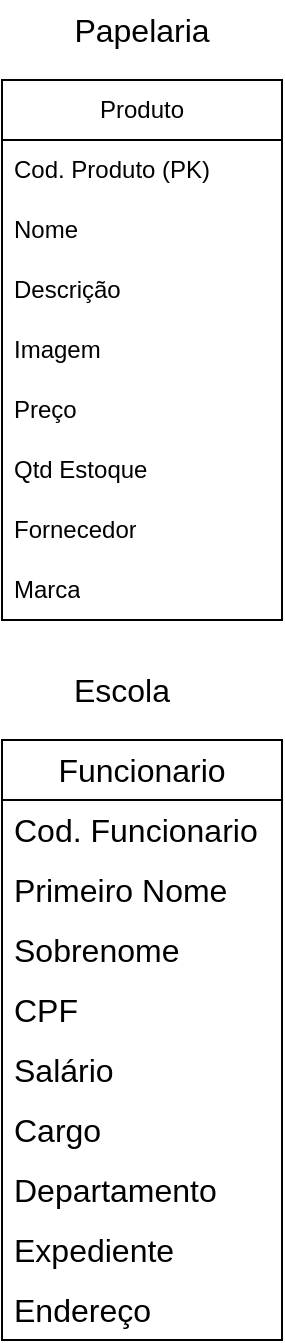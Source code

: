 <mxfile version="20.8.20" type="google" pages="5"><diagram id="C5RBs43oDa-KdzZeNtuy" name="Modelo Lógico Simples"><mxGraphModel grid="1" page="1" gridSize="10" guides="1" tooltips="1" connect="1" arrows="1" fold="1" pageScale="1" pageWidth="827" pageHeight="1169" math="0" shadow="0"><root><mxCell id="WIyWlLk6GJQsqaUBKTNV-0"/><mxCell id="WIyWlLk6GJQsqaUBKTNV-1" parent="WIyWlLk6GJQsqaUBKTNV-0"/><mxCell id="Xb3sJ0J4v4bWMcI_62He-1" value="Produto&lt;br&gt;" style="swimlane;fontStyle=0;childLayout=stackLayout;horizontal=1;startSize=30;horizontalStack=0;resizeParent=1;resizeParentMax=0;resizeLast=0;collapsible=1;marginBottom=0;whiteSpace=wrap;html=1;" vertex="1" parent="WIyWlLk6GJQsqaUBKTNV-1"><mxGeometry x="240" y="180" width="140" height="270" as="geometry"><mxRectangle x="240" y="180" width="60" height="30" as="alternateBounds"/></mxGeometry></mxCell><mxCell id="Xb3sJ0J4v4bWMcI_62He-2" value="Cod. Produto (PK)" style="text;strokeColor=none;fillColor=none;align=left;verticalAlign=middle;spacingLeft=4;spacingRight=4;overflow=hidden;points=[[0,0.5],[1,0.5]];portConstraint=eastwest;rotatable=0;whiteSpace=wrap;html=1;" vertex="1" parent="Xb3sJ0J4v4bWMcI_62He-1"><mxGeometry y="30" width="140" height="30" as="geometry"/></mxCell><mxCell id="Xb3sJ0J4v4bWMcI_62He-3" value="Nome" style="text;strokeColor=none;fillColor=none;align=left;verticalAlign=middle;spacingLeft=4;spacingRight=4;overflow=hidden;points=[[0,0.5],[1,0.5]];portConstraint=eastwest;rotatable=0;whiteSpace=wrap;html=1;" vertex="1" parent="Xb3sJ0J4v4bWMcI_62He-1"><mxGeometry y="60" width="140" height="30" as="geometry"/></mxCell><mxCell id="Xb3sJ0J4v4bWMcI_62He-4" value="Descrição" style="text;strokeColor=none;fillColor=none;align=left;verticalAlign=middle;spacingLeft=4;spacingRight=4;overflow=hidden;points=[[0,0.5],[1,0.5]];portConstraint=eastwest;rotatable=0;whiteSpace=wrap;html=1;" vertex="1" parent="Xb3sJ0J4v4bWMcI_62He-1"><mxGeometry y="90" width="140" height="30" as="geometry"/></mxCell><mxCell id="Xb3sJ0J4v4bWMcI_62He-9" value="Imagem" style="text;strokeColor=none;fillColor=none;align=left;verticalAlign=middle;spacingLeft=4;spacingRight=4;overflow=hidden;points=[[0,0.5],[1,0.5]];portConstraint=eastwest;rotatable=0;whiteSpace=wrap;html=1;" vertex="1" parent="Xb3sJ0J4v4bWMcI_62He-1"><mxGeometry y="120" width="140" height="30" as="geometry"/></mxCell><mxCell id="Xb3sJ0J4v4bWMcI_62He-11" value="Preço" style="text;strokeColor=none;fillColor=none;align=left;verticalAlign=middle;spacingLeft=4;spacingRight=4;overflow=hidden;points=[[0,0.5],[1,0.5]];portConstraint=eastwest;rotatable=0;whiteSpace=wrap;html=1;" vertex="1" parent="Xb3sJ0J4v4bWMcI_62He-1"><mxGeometry y="150" width="140" height="30" as="geometry"/></mxCell><mxCell id="Xb3sJ0J4v4bWMcI_62He-18" value="Qtd Estoque" style="text;strokeColor=none;fillColor=none;align=left;verticalAlign=middle;spacingLeft=4;spacingRight=4;overflow=hidden;points=[[0,0.5],[1,0.5]];portConstraint=eastwest;rotatable=0;whiteSpace=wrap;html=1;" vertex="1" parent="Xb3sJ0J4v4bWMcI_62He-1"><mxGeometry y="180" width="140" height="30" as="geometry"/></mxCell><mxCell id="Xb3sJ0J4v4bWMcI_62He-19" value="Fornecedor" style="text;strokeColor=none;fillColor=none;align=left;verticalAlign=middle;spacingLeft=4;spacingRight=4;overflow=hidden;points=[[0,0.5],[1,0.5]];portConstraint=eastwest;rotatable=0;whiteSpace=wrap;html=1;" vertex="1" parent="Xb3sJ0J4v4bWMcI_62He-1"><mxGeometry y="210" width="140" height="30" as="geometry"/></mxCell><mxCell id="Xb3sJ0J4v4bWMcI_62He-20" value="Marca" style="text;strokeColor=none;fillColor=none;align=left;verticalAlign=middle;spacingLeft=4;spacingRight=4;overflow=hidden;points=[[0,0.5],[1,0.5]];portConstraint=eastwest;rotatable=0;whiteSpace=wrap;html=1;" vertex="1" parent="Xb3sJ0J4v4bWMcI_62He-1"><mxGeometry y="240" width="140" height="30" as="geometry"/></mxCell><mxCell id="Xb3sJ0J4v4bWMcI_62He-13" value="&lt;font style=&quot;font-size: 16px;&quot;&gt;Papelaria&lt;/font&gt;" style="text;html=1;strokeColor=none;fillColor=none;align=center;verticalAlign=middle;whiteSpace=wrap;rounded=0;" vertex="1" parent="WIyWlLk6GJQsqaUBKTNV-1"><mxGeometry x="280" y="140" width="60" height="30" as="geometry"/></mxCell><mxCell id="Xb3sJ0J4v4bWMcI_62He-21" value="Funcionario" style="swimlane;fontStyle=0;childLayout=stackLayout;horizontal=1;startSize=30;horizontalStack=0;resizeParent=1;resizeParentMax=0;resizeLast=0;collapsible=1;marginBottom=0;whiteSpace=wrap;html=1;fontSize=16;" vertex="1" parent="WIyWlLk6GJQsqaUBKTNV-1"><mxGeometry x="240" y="510" width="140" height="300" as="geometry"/></mxCell><mxCell id="Xb3sJ0J4v4bWMcI_62He-22" value="Cod. Funcionario" style="text;strokeColor=none;fillColor=none;align=left;verticalAlign=middle;spacingLeft=4;spacingRight=4;overflow=hidden;points=[[0,0.5],[1,0.5]];portConstraint=eastwest;rotatable=0;whiteSpace=wrap;html=1;fontSize=16;" vertex="1" parent="Xb3sJ0J4v4bWMcI_62He-21"><mxGeometry y="30" width="140" height="30" as="geometry"/></mxCell><mxCell id="Xb3sJ0J4v4bWMcI_62He-23" value="Primeiro Nome" style="text;strokeColor=none;fillColor=none;align=left;verticalAlign=middle;spacingLeft=4;spacingRight=4;overflow=hidden;points=[[0,0.5],[1,0.5]];portConstraint=eastwest;rotatable=0;whiteSpace=wrap;html=1;fontSize=16;" vertex="1" parent="Xb3sJ0J4v4bWMcI_62He-21"><mxGeometry y="60" width="140" height="30" as="geometry"/></mxCell><mxCell id="Xb3sJ0J4v4bWMcI_62He-24" value="Sobrenome" style="text;strokeColor=none;fillColor=none;align=left;verticalAlign=middle;spacingLeft=4;spacingRight=4;overflow=hidden;points=[[0,0.5],[1,0.5]];portConstraint=eastwest;rotatable=0;whiteSpace=wrap;html=1;fontSize=16;" vertex="1" parent="Xb3sJ0J4v4bWMcI_62He-21"><mxGeometry y="90" width="140" height="30" as="geometry"/></mxCell><mxCell id="Xb3sJ0J4v4bWMcI_62He-26" value="CPF" style="text;strokeColor=none;fillColor=none;align=left;verticalAlign=middle;spacingLeft=4;spacingRight=4;overflow=hidden;points=[[0,0.5],[1,0.5]];portConstraint=eastwest;rotatable=0;whiteSpace=wrap;html=1;fontSize=16;" vertex="1" parent="Xb3sJ0J4v4bWMcI_62He-21"><mxGeometry y="120" width="140" height="30" as="geometry"/></mxCell><mxCell id="Xb3sJ0J4v4bWMcI_62He-27" value="Salário" style="text;strokeColor=none;fillColor=none;align=left;verticalAlign=middle;spacingLeft=4;spacingRight=4;overflow=hidden;points=[[0,0.5],[1,0.5]];portConstraint=eastwest;rotatable=0;whiteSpace=wrap;html=1;fontSize=16;" vertex="1" parent="Xb3sJ0J4v4bWMcI_62He-21"><mxGeometry y="150" width="140" height="30" as="geometry"/></mxCell><mxCell id="Xb3sJ0J4v4bWMcI_62He-28" value="Cargo" style="text;strokeColor=none;fillColor=none;align=left;verticalAlign=middle;spacingLeft=4;spacingRight=4;overflow=hidden;points=[[0,0.5],[1,0.5]];portConstraint=eastwest;rotatable=0;whiteSpace=wrap;html=1;fontSize=16;" vertex="1" parent="Xb3sJ0J4v4bWMcI_62He-21"><mxGeometry y="180" width="140" height="30" as="geometry"/></mxCell><mxCell id="Xb3sJ0J4v4bWMcI_62He-29" value="Departamento" style="text;strokeColor=none;fillColor=none;align=left;verticalAlign=middle;spacingLeft=4;spacingRight=4;overflow=hidden;points=[[0,0.5],[1,0.5]];portConstraint=eastwest;rotatable=0;whiteSpace=wrap;html=1;fontSize=16;" vertex="1" parent="Xb3sJ0J4v4bWMcI_62He-21"><mxGeometry y="210" width="140" height="30" as="geometry"/></mxCell><mxCell id="Xb3sJ0J4v4bWMcI_62He-30" value="Expediente" style="text;strokeColor=none;fillColor=none;align=left;verticalAlign=middle;spacingLeft=4;spacingRight=4;overflow=hidden;points=[[0,0.5],[1,0.5]];portConstraint=eastwest;rotatable=0;whiteSpace=wrap;html=1;fontSize=16;" vertex="1" parent="Xb3sJ0J4v4bWMcI_62He-21"><mxGeometry y="240" width="140" height="30" as="geometry"/></mxCell><mxCell id="Xb3sJ0J4v4bWMcI_62He-31" value="Endereço" style="text;strokeColor=none;fillColor=none;align=left;verticalAlign=middle;spacingLeft=4;spacingRight=4;overflow=hidden;points=[[0,0.5],[1,0.5]];portConstraint=eastwest;rotatable=0;whiteSpace=wrap;html=1;fontSize=16;" vertex="1" parent="Xb3sJ0J4v4bWMcI_62He-21"><mxGeometry y="270" width="140" height="30" as="geometry"/></mxCell><mxCell id="Xb3sJ0J4v4bWMcI_62He-25" value="Escola" style="text;html=1;strokeColor=none;fillColor=none;align=center;verticalAlign=middle;whiteSpace=wrap;rounded=0;fontSize=16;" vertex="1" parent="WIyWlLk6GJQsqaUBKTNV-1"><mxGeometry x="270" y="470" width="60" height="30" as="geometry"/></mxCell></root></mxGraphModel></diagram><diagram id="JRuQ0dPEb6kIbZ59WCgI" name="Modelo Entidade Relacionamento"><mxGraphModel grid="1" page="1" gridSize="10" guides="1" tooltips="1" connect="1" arrows="1" fold="1" pageScale="1" pageWidth="827" pageHeight="1169" math="0" shadow="0"><root><mxCell id="0"/><mxCell id="1" parent="0"/><mxCell id="GGPeBQ9ElDj-V_uZxnJp-1" value="&lt;font style=&quot;font-size: 24px;&quot;&gt;Motorista&lt;/font&gt;" style="rounded=0;whiteSpace=wrap;html=1;" vertex="1" parent="1"><mxGeometry x="220" y="120" width="120" height="60" as="geometry"/></mxCell><mxCell id="GGPeBQ9ElDj-V_uZxnJp-2" value="&lt;font style=&quot;font-size: 24px;&quot;&gt;Licença&lt;/font&gt;" style="rounded=0;whiteSpace=wrap;html=1;" vertex="1" parent="1"><mxGeometry x="660" y="120" width="120" height="60" as="geometry"/></mxCell><mxCell id="GGPeBQ9ElDj-V_uZxnJp-4" value="" style="edgeStyle=orthogonalEdgeStyle;rounded=0;orthogonalLoop=1;jettySize=auto;html=1;fontSize=24;" edge="1" parent="1" source="GGPeBQ9ElDj-V_uZxnJp-3" target="GGPeBQ9ElDj-V_uZxnJp-1"><mxGeometry relative="1" as="geometry"/></mxCell><mxCell id="GGPeBQ9ElDj-V_uZxnJp-8" style="edgeStyle=orthogonalEdgeStyle;rounded=0;orthogonalLoop=1;jettySize=auto;html=1;exitX=1;exitY=0.5;exitDx=0;exitDy=0;entryX=0;entryY=0.5;entryDx=0;entryDy=0;fontSize=24;" edge="1" parent="1" source="GGPeBQ9ElDj-V_uZxnJp-3" target="GGPeBQ9ElDj-V_uZxnJp-2"><mxGeometry relative="1" as="geometry"/></mxCell><mxCell id="GGPeBQ9ElDj-V_uZxnJp-3" value="Renova" style="rhombus;whiteSpace=wrap;html=1;fontSize=24;" vertex="1" parent="1"><mxGeometry x="440" y="95" width="120" height="110" as="geometry"/></mxCell><mxCell id="GGPeBQ9ElDj-V_uZxnJp-6" value="1" style="text;html=1;strokeColor=none;fillColor=none;align=center;verticalAlign=middle;whiteSpace=wrap;rounded=0;fontSize=24;" vertex="1" parent="1"><mxGeometry x="370" y="110" width="60" height="30" as="geometry"/></mxCell><mxCell id="GGPeBQ9ElDj-V_uZxnJp-7" value="N" style="text;html=1;strokeColor=none;fillColor=none;align=center;verticalAlign=middle;whiteSpace=wrap;rounded=0;fontSize=24;" vertex="1" parent="1"><mxGeometry x="580" y="110" width="60" height="30" as="geometry"/></mxCell><mxCell id="GGPeBQ9ElDj-V_uZxnJp-9" value="Motorista" style="swimlane;fontStyle=0;childLayout=stackLayout;horizontal=1;startSize=30;horizontalStack=0;resizeParent=1;resizeParentMax=0;resizeLast=0;collapsible=1;marginBottom=0;whiteSpace=wrap;html=1;fontSize=24;" vertex="1" parent="1"><mxGeometry x="165" y="290" width="230" height="180" as="geometry"/></mxCell><mxCell id="GGPeBQ9ElDj-V_uZxnJp-10" value="ID_Motorista (PK)" style="text;strokeColor=none;fillColor=none;align=left;verticalAlign=middle;spacingLeft=4;spacingRight=4;overflow=hidden;points=[[0,0.5],[1,0.5]];portConstraint=eastwest;rotatable=0;whiteSpace=wrap;html=1;fontSize=24;" vertex="1" parent="GGPeBQ9ElDj-V_uZxnJp-9"><mxGeometry y="30" width="230" height="30" as="geometry"/></mxCell><mxCell id="GGPeBQ9ElDj-V_uZxnJp-11" value="Nome_Motorista" style="text;strokeColor=none;fillColor=none;align=left;verticalAlign=middle;spacingLeft=4;spacingRight=4;overflow=hidden;points=[[0,0.5],[1,0.5]];portConstraint=eastwest;rotatable=0;whiteSpace=wrap;html=1;fontSize=24;" vertex="1" parent="GGPeBQ9ElDj-V_uZxnJp-9"><mxGeometry y="60" width="230" height="30" as="geometry"/></mxCell><mxCell id="GGPeBQ9ElDj-V_uZxnJp-12" value="Item 3" style="text;strokeColor=none;fillColor=none;align=left;verticalAlign=middle;spacingLeft=4;spacingRight=4;overflow=hidden;points=[[0,0.5],[1,0.5]];portConstraint=eastwest;rotatable=0;whiteSpace=wrap;html=1;fontSize=24;" vertex="1" parent="GGPeBQ9ElDj-V_uZxnJp-9"><mxGeometry y="90" width="230" height="30" as="geometry"/></mxCell><mxCell id="GGPeBQ9ElDj-V_uZxnJp-14" value="Item 3" style="text;strokeColor=none;fillColor=none;align=left;verticalAlign=middle;spacingLeft=4;spacingRight=4;overflow=hidden;points=[[0,0.5],[1,0.5]];portConstraint=eastwest;rotatable=0;whiteSpace=wrap;html=1;fontSize=24;" vertex="1" parent="GGPeBQ9ElDj-V_uZxnJp-9"><mxGeometry y="120" width="230" height="30" as="geometry"/></mxCell><mxCell id="GGPeBQ9ElDj-V_uZxnJp-15" value="Item 3" style="text;strokeColor=none;fillColor=none;align=left;verticalAlign=middle;spacingLeft=4;spacingRight=4;overflow=hidden;points=[[0,0.5],[1,0.5]];portConstraint=eastwest;rotatable=0;whiteSpace=wrap;html=1;fontSize=24;" vertex="1" parent="GGPeBQ9ElDj-V_uZxnJp-9"><mxGeometry y="150" width="230" height="30" as="geometry"/></mxCell><mxCell id="GGPeBQ9ElDj-V_uZxnJp-17" value="&lt;font style=&quot;font-size: 24px;&quot;&gt;Cliente&lt;/font&gt;" style="rounded=0;whiteSpace=wrap;html=1;" vertex="1" parent="1"><mxGeometry x="200" y="665" width="120" height="60" as="geometry"/></mxCell><mxCell id="GGPeBQ9ElDj-V_uZxnJp-18" value="&lt;span style=&quot;font-size: 24px;&quot;&gt;Produto&lt;/span&gt;" style="rounded=0;whiteSpace=wrap;html=1;" vertex="1" parent="1"><mxGeometry x="640" y="665" width="120" height="60" as="geometry"/></mxCell><mxCell id="GGPeBQ9ElDj-V_uZxnJp-19" value="" style="edgeStyle=orthogonalEdgeStyle;rounded=0;orthogonalLoop=1;jettySize=auto;html=1;fontSize=24;" edge="1" parent="1" source="GGPeBQ9ElDj-V_uZxnJp-21" target="GGPeBQ9ElDj-V_uZxnJp-17"><mxGeometry relative="1" as="geometry"/></mxCell><mxCell id="GGPeBQ9ElDj-V_uZxnJp-20" style="edgeStyle=orthogonalEdgeStyle;rounded=0;orthogonalLoop=1;jettySize=auto;html=1;exitX=1;exitY=0.5;exitDx=0;exitDy=0;entryX=0;entryY=0.5;entryDx=0;entryDy=0;fontSize=24;" edge="1" parent="1" source="GGPeBQ9ElDj-V_uZxnJp-21" target="GGPeBQ9ElDj-V_uZxnJp-18"><mxGeometry relative="1" as="geometry"/></mxCell><mxCell id="GGPeBQ9ElDj-V_uZxnJp-21" value="Compra" style="rhombus;whiteSpace=wrap;html=1;fontSize=24;" vertex="1" parent="1"><mxGeometry x="420" y="640" width="120" height="110" as="geometry"/></mxCell><mxCell id="GGPeBQ9ElDj-V_uZxnJp-22" value="1" style="text;html=1;strokeColor=none;fillColor=none;align=center;verticalAlign=middle;whiteSpace=wrap;rounded=0;fontSize=24;" vertex="1" parent="1"><mxGeometry x="350" y="655" width="60" height="30" as="geometry"/></mxCell><mxCell id="GGPeBQ9ElDj-V_uZxnJp-23" value="N" style="text;html=1;strokeColor=none;fillColor=none;align=center;verticalAlign=middle;whiteSpace=wrap;rounded=0;fontSize=24;" vertex="1" parent="1"><mxGeometry x="560" y="655" width="60" height="30" as="geometry"/></mxCell><mxCell id="GGPeBQ9ElDj-V_uZxnJp-24" value="Cliente" style="swimlane;fontStyle=0;childLayout=stackLayout;horizontal=1;startSize=30;horizontalStack=0;resizeParent=1;resizeParentMax=0;resizeLast=0;collapsible=1;marginBottom=0;whiteSpace=wrap;html=1;fontSize=24;" vertex="1" parent="1"><mxGeometry x="20" y="770" width="200" height="160" as="geometry"/></mxCell><mxCell id="GGPeBQ9ElDj-V_uZxnJp-25" value="ID_Cliente (PK)" style="text;strokeColor=none;fillColor=none;align=left;verticalAlign=middle;spacingLeft=4;spacingRight=4;overflow=hidden;points=[[0,0.5],[1,0.5]];portConstraint=eastwest;rotatable=0;whiteSpace=wrap;html=1;fontSize=24;" vertex="1" parent="GGPeBQ9ElDj-V_uZxnJp-24"><mxGeometry y="30" width="200" height="40" as="geometry"/></mxCell><mxCell id="GGPeBQ9ElDj-V_uZxnJp-26" value="Nome_Cliente" style="text;strokeColor=none;fillColor=none;align=left;verticalAlign=middle;spacingLeft=4;spacingRight=4;overflow=hidden;points=[[0,0.5],[1,0.5]];portConstraint=eastwest;rotatable=0;whiteSpace=wrap;html=1;fontSize=24;" vertex="1" parent="GGPeBQ9ElDj-V_uZxnJp-24"><mxGeometry y="70" width="200" height="40" as="geometry"/></mxCell><mxCell id="GGPeBQ9ElDj-V_uZxnJp-27" value="Endereco_Cliente" style="text;strokeColor=none;fillColor=none;align=left;verticalAlign=middle;spacingLeft=4;spacingRight=4;overflow=hidden;points=[[0,0.5],[1,0.5]];portConstraint=eastwest;rotatable=0;whiteSpace=wrap;html=1;fontSize=24;" vertex="1" parent="GGPeBQ9ElDj-V_uZxnJp-24"><mxGeometry y="110" width="200" height="50" as="geometry"/></mxCell><mxCell id="GGPeBQ9ElDj-V_uZxnJp-29" value="Produto" style="swimlane;fontStyle=0;childLayout=stackLayout;horizontal=1;startSize=30;horizontalStack=0;resizeParent=1;resizeParentMax=0;resizeLast=0;collapsible=1;marginBottom=0;whiteSpace=wrap;html=1;fontSize=24;" vertex="1" parent="1"><mxGeometry x="780" y="770" width="220" height="180" as="geometry"/></mxCell><mxCell id="GGPeBQ9ElDj-V_uZxnJp-30" value="ID_Produto (PK)" style="text;strokeColor=none;fillColor=none;align=left;verticalAlign=middle;spacingLeft=4;spacingRight=4;overflow=hidden;points=[[0,0.5],[1,0.5]];portConstraint=eastwest;rotatable=0;whiteSpace=wrap;html=1;fontSize=24;" vertex="1" parent="GGPeBQ9ElDj-V_uZxnJp-29"><mxGeometry y="30" width="220" height="30" as="geometry"/></mxCell><mxCell id="GGPeBQ9ElDj-V_uZxnJp-31" value="Nome_Produto" style="text;strokeColor=none;fillColor=none;align=left;verticalAlign=middle;spacingLeft=4;spacingRight=4;overflow=hidden;points=[[0,0.5],[1,0.5]];portConstraint=eastwest;rotatable=0;whiteSpace=wrap;html=1;fontSize=24;" vertex="1" parent="GGPeBQ9ElDj-V_uZxnJp-29"><mxGeometry y="60" width="220" height="30" as="geometry"/></mxCell><mxCell id="GGPeBQ9ElDj-V_uZxnJp-32" value="DtaValid_Produto" style="text;strokeColor=none;fillColor=none;align=left;verticalAlign=middle;spacingLeft=4;spacingRight=4;overflow=hidden;points=[[0,0.5],[1,0.5]];portConstraint=eastwest;rotatable=0;whiteSpace=wrap;html=1;fontSize=24;" vertex="1" parent="GGPeBQ9ElDj-V_uZxnJp-29"><mxGeometry y="90" width="220" height="30" as="geometry"/></mxCell><mxCell id="GGPeBQ9ElDj-V_uZxnJp-33" value="Fabricante_Produto" style="text;strokeColor=none;fillColor=none;align=left;verticalAlign=middle;spacingLeft=4;spacingRight=4;overflow=hidden;points=[[0,0.5],[1,0.5]];portConstraint=eastwest;rotatable=0;whiteSpace=wrap;html=1;fontSize=24;" vertex="1" parent="GGPeBQ9ElDj-V_uZxnJp-29"><mxGeometry y="120" width="220" height="30" as="geometry"/></mxCell><mxCell id="GGPeBQ9ElDj-V_uZxnJp-42" value="ID_Compra (FK)" style="text;strokeColor=none;fillColor=none;align=left;verticalAlign=middle;spacingLeft=4;spacingRight=4;overflow=hidden;points=[[0,0.5],[1,0.5]];portConstraint=eastwest;rotatable=0;whiteSpace=wrap;html=1;fontSize=24;" vertex="1" parent="GGPeBQ9ElDj-V_uZxnJp-29"><mxGeometry y="150" width="220" height="30" as="geometry"/></mxCell><mxCell id="GGPeBQ9ElDj-V_uZxnJp-37" value="Compra" style="swimlane;fontStyle=0;childLayout=stackLayout;horizontal=1;startSize=30;horizontalStack=0;resizeParent=1;resizeParentMax=0;resizeLast=0;collapsible=1;marginBottom=0;whiteSpace=wrap;html=1;fontSize=24;" vertex="1" parent="1"><mxGeometry x="390" y="770" width="270" height="130" as="geometry"/></mxCell><mxCell id="GGPeBQ9ElDj-V_uZxnJp-38" value="ID_Compra(PK)" style="text;strokeColor=none;fillColor=none;align=left;verticalAlign=middle;spacingLeft=4;spacingRight=4;overflow=hidden;points=[[0,0.5],[1,0.5]];portConstraint=eastwest;rotatable=0;whiteSpace=wrap;html=1;fontSize=24;" vertex="1" parent="GGPeBQ9ElDj-V_uZxnJp-37"><mxGeometry y="30" width="270" height="30" as="geometry"/></mxCell><mxCell id="GGPeBQ9ElDj-V_uZxnJp-39" value="DataPedido_Compra" style="text;strokeColor=none;fillColor=none;align=left;verticalAlign=middle;spacingLeft=4;spacingRight=4;overflow=hidden;points=[[0,0.5],[1,0.5]];portConstraint=eastwest;rotatable=0;whiteSpace=wrap;html=1;fontSize=24;" vertex="1" parent="GGPeBQ9ElDj-V_uZxnJp-37"><mxGeometry y="60" width="270" height="40" as="geometry"/></mxCell><mxCell id="GGPeBQ9ElDj-V_uZxnJp-40" value="ID_Cliente (FK)" style="text;strokeColor=none;fillColor=none;align=left;verticalAlign=middle;spacingLeft=4;spacingRight=4;overflow=hidden;points=[[0,0.5],[1,0.5]];portConstraint=eastwest;rotatable=0;whiteSpace=wrap;html=1;fontSize=24;" vertex="1" parent="GGPeBQ9ElDj-V_uZxnJp-37"><mxGeometry y="100" width="270" height="30" as="geometry"/></mxCell><mxCell id="GGPeBQ9ElDj-V_uZxnJp-41" style="edgeStyle=orthogonalEdgeStyle;rounded=0;orthogonalLoop=1;jettySize=auto;html=1;exitX=1;exitY=0.5;exitDx=0;exitDy=0;entryX=0;entryY=0.5;entryDx=0;entryDy=0;fontSize=24;endArrow=none;endFill=0;" edge="1" parent="1" source="GGPeBQ9ElDj-V_uZxnJp-25" target="GGPeBQ9ElDj-V_uZxnJp-40"><mxGeometry relative="1" as="geometry"/></mxCell><mxCell id="GGPeBQ9ElDj-V_uZxnJp-43" style="edgeStyle=orthogonalEdgeStyle;rounded=0;orthogonalLoop=1;jettySize=auto;html=1;exitX=1;exitY=0.5;exitDx=0;exitDy=0;entryX=0;entryY=0.5;entryDx=0;entryDy=0;fontSize=24;endArrow=none;endFill=0;" edge="1" parent="1" source="GGPeBQ9ElDj-V_uZxnJp-38" target="GGPeBQ9ElDj-V_uZxnJp-42"><mxGeometry relative="1" as="geometry"/></mxCell></root></mxGraphModel></diagram><diagram id="Qqwbwz_MAz9b-vGzl8Hg" name="Questão Imobiliária"><mxGraphModel grid="1" page="1" gridSize="10" guides="1" tooltips="1" connect="1" arrows="1" fold="1" pageScale="1" pageWidth="827" pageHeight="1169" math="0" shadow="0"><root><mxCell id="0"/><mxCell id="1" parent="0"/><mxCell id="LY-kd6v2xb6snoBhE3dh-1" value="Pessoa" style="swimlane;fontStyle=0;childLayout=stackLayout;horizontal=1;startSize=30;horizontalStack=0;resizeParent=1;resizeParentMax=0;resizeLast=0;collapsible=1;marginBottom=0;whiteSpace=wrap;html=1;" vertex="1" parent="1"><mxGeometry x="50" y="150" width="140" height="120" as="geometry"/></mxCell><mxCell id="LY-kd6v2xb6snoBhE3dh-2" value="ID_Pessoa" style="text;strokeColor=none;fillColor=none;align=left;verticalAlign=middle;spacingLeft=4;spacingRight=4;overflow=hidden;points=[[0,0.5],[1,0.5]];portConstraint=eastwest;rotatable=0;whiteSpace=wrap;html=1;" vertex="1" parent="LY-kd6v2xb6snoBhE3dh-1"><mxGeometry y="30" width="140" height="30" as="geometry"/></mxCell><mxCell id="LY-kd6v2xb6snoBhE3dh-3" value="Nome" style="text;strokeColor=none;fillColor=none;align=left;verticalAlign=middle;spacingLeft=4;spacingRight=4;overflow=hidden;points=[[0,0.5],[1,0.5]];portConstraint=eastwest;rotatable=0;whiteSpace=wrap;html=1;" vertex="1" parent="LY-kd6v2xb6snoBhE3dh-1"><mxGeometry y="60" width="140" height="30" as="geometry"/></mxCell><mxCell id="LY-kd6v2xb6snoBhE3dh-4" value="CPF" style="text;strokeColor=none;fillColor=none;align=left;verticalAlign=middle;spacingLeft=4;spacingRight=4;overflow=hidden;points=[[0,0.5],[1,0.5]];portConstraint=eastwest;rotatable=0;whiteSpace=wrap;html=1;" vertex="1" parent="LY-kd6v2xb6snoBhE3dh-1"><mxGeometry y="90" width="140" height="30" as="geometry"/></mxCell><mxCell id="LY-kd6v2xb6snoBhE3dh-5" value="Propriedade" style="swimlane;fontStyle=0;childLayout=stackLayout;horizontal=1;startSize=30;horizontalStack=0;resizeParent=1;resizeParentMax=0;resizeLast=0;collapsible=1;marginBottom=0;whiteSpace=wrap;html=1;" vertex="1" parent="1"><mxGeometry x="580" y="150" width="140" height="120" as="geometry"/></mxCell><mxCell id="LY-kd6v2xb6snoBhE3dh-6" value="ID_Propriedade" style="text;strokeColor=none;fillColor=none;align=left;verticalAlign=middle;spacingLeft=4;spacingRight=4;overflow=hidden;points=[[0,0.5],[1,0.5]];portConstraint=eastwest;rotatable=0;whiteSpace=wrap;html=1;" vertex="1" parent="LY-kd6v2xb6snoBhE3dh-5"><mxGeometry y="30" width="140" height="30" as="geometry"/></mxCell><mxCell id="LY-kd6v2xb6snoBhE3dh-7" value="Endereço" style="text;strokeColor=none;fillColor=none;align=left;verticalAlign=middle;spacingLeft=4;spacingRight=4;overflow=hidden;points=[[0,0.5],[1,0.5]];portConstraint=eastwest;rotatable=0;whiteSpace=wrap;html=1;" vertex="1" parent="LY-kd6v2xb6snoBhE3dh-5"><mxGeometry y="60" width="140" height="30" as="geometry"/></mxCell><mxCell id="LY-kd6v2xb6snoBhE3dh-8" value="Telefone" style="text;strokeColor=none;fillColor=none;align=left;verticalAlign=middle;spacingLeft=4;spacingRight=4;overflow=hidden;points=[[0,0.5],[1,0.5]];portConstraint=eastwest;rotatable=0;whiteSpace=wrap;html=1;" vertex="1" parent="LY-kd6v2xb6snoBhE3dh-5"><mxGeometry y="90" width="140" height="30" as="geometry"/></mxCell><mxCell id="LY-kd6v2xb6snoBhE3dh-9" style="edgeStyle=orthogonalEdgeStyle;rounded=0;orthogonalLoop=1;jettySize=auto;html=1;exitX=1;exitY=0.5;exitDx=0;exitDy=0;entryX=0;entryY=0.5;entryDx=0;entryDy=0;endArrow=none;endFill=0;" edge="1" parent="1" source="LY-kd6v2xb6snoBhE3dh-2" target="LY-kd6v2xb6snoBhE3dh-6"><mxGeometry relative="1" as="geometry"><Array as="points"><mxPoint x="190" y="100"/><mxPoint x="580" y="100"/></Array></mxGeometry></mxCell><mxCell id="LY-kd6v2xb6snoBhE3dh-11" value="Alugar" style="rhombus;whiteSpace=wrap;html=1;" vertex="1" parent="1"><mxGeometry x="340" y="60" width="80" height="80" as="geometry"/></mxCell><mxCell id="LY-kd6v2xb6snoBhE3dh-14" style="edgeStyle=orthogonalEdgeStyle;rounded=0;orthogonalLoop=1;jettySize=auto;html=1;exitX=1;exitY=0.5;exitDx=0;exitDy=0;entryX=0;entryY=0.5;entryDx=0;entryDy=0;endArrow=none;endFill=0;" edge="1" parent="1" source="LY-kd6v2xb6snoBhE3dh-4" target="LY-kd6v2xb6snoBhE3dh-8"><mxGeometry relative="1" as="geometry"><Array as="points"><mxPoint x="190" y="320"/><mxPoint x="580" y="320"/></Array></mxGeometry></mxCell><mxCell id="LY-kd6v2xb6snoBhE3dh-13" value="Comprar" style="rhombus;whiteSpace=wrap;html=1;" vertex="1" parent="1"><mxGeometry x="340" y="280" width="80" height="80" as="geometry"/></mxCell><mxCell id="-s9-NGaDnd3Z4_JQupNQ-4" style="edgeStyle=none;curved=1;rounded=0;orthogonalLoop=1;jettySize=auto;html=1;exitX=0;exitY=0.5;exitDx=0;exitDy=0;fontSize=12;startSize=8;endSize=8;entryX=0.5;entryY=1;entryDx=0;entryDy=0;" edge="1" parent="1" source="LY-kd6v2xb6snoBhE3dh-15" target="LY-kd6v2xb6snoBhE3dh-33"><mxGeometry relative="1" as="geometry"><mxPoint x="160" y="410" as="targetPoint"/><Array as="points"><mxPoint x="150" y="440"/></Array></mxGeometry></mxCell><mxCell id="LY-kd6v2xb6snoBhE3dh-15" value="N" style="rounded=0;whiteSpace=wrap;html=1;" vertex="1" parent="1"><mxGeometry x="235" y="380" width="70" height="60" as="geometry"/></mxCell><mxCell id="LY-kd6v2xb6snoBhE3dh-16" value="1" style="rounded=0;whiteSpace=wrap;html=1;" vertex="1" parent="1"><mxGeometry x="580" y="270" width="60" height="60" as="geometry"/></mxCell><mxCell id="LY-kd6v2xb6snoBhE3dh-17" value="1" style="rounded=0;whiteSpace=wrap;html=1;" vertex="1" parent="1"><mxGeometry x="580" y="90" width="60" height="60" as="geometry"/></mxCell><mxCell id="-s9-NGaDnd3Z4_JQupNQ-9" style="edgeStyle=none;curved=1;rounded=0;orthogonalLoop=1;jettySize=auto;html=1;exitX=0.5;exitY=0;exitDx=0;exitDy=0;entryX=0;entryY=0.5;entryDx=0;entryDy=0;fontSize=12;startSize=8;endSize=8;" edge="1" parent="1" source="LY-kd6v2xb6snoBhE3dh-18" target="-s9-NGaDnd3Z4_JQupNQ-6"><mxGeometry relative="1" as="geometry"><Array as="points"><mxPoint x="130" y="-20"/></Array></mxGeometry></mxCell><mxCell id="LY-kd6v2xb6snoBhE3dh-18" value="1" style="rounded=0;whiteSpace=wrap;html=1;" vertex="1" parent="1"><mxGeometry x="130" y="90" width="60" height="60" as="geometry"/></mxCell><mxCell id="LY-kd6v2xb6snoBhE3dh-19" value="Aluguel" style="swimlane;fontStyle=0;childLayout=stackLayout;horizontal=1;startSize=30;horizontalStack=0;resizeParent=1;resizeParentMax=0;resizeLast=0;collapsible=1;marginBottom=0;whiteSpace=wrap;html=1;" vertex="1" parent="1"><mxGeometry x="310" y="-60" width="140" height="120" as="geometry"/></mxCell><mxCell id="LY-kd6v2xb6snoBhE3dh-20" value="ID_Aluguel (PK)" style="text;strokeColor=none;fillColor=none;align=left;verticalAlign=middle;spacingLeft=4;spacingRight=4;overflow=hidden;points=[[0,0.5],[1,0.5]];portConstraint=eastwest;rotatable=0;whiteSpace=wrap;html=1;" vertex="1" parent="LY-kd6v2xb6snoBhE3dh-19"><mxGeometry y="30" width="140" height="30" as="geometry"/></mxCell><mxCell id="LY-kd6v2xb6snoBhE3dh-21" value="ID_Pessoa (FK)" style="text;strokeColor=none;fillColor=none;align=left;verticalAlign=middle;spacingLeft=4;spacingRight=4;overflow=hidden;points=[[0,0.5],[1,0.5]];portConstraint=eastwest;rotatable=0;whiteSpace=wrap;html=1;" vertex="1" parent="LY-kd6v2xb6snoBhE3dh-19"><mxGeometry y="60" width="140" height="30" as="geometry"/></mxCell><mxCell id="LY-kd6v2xb6snoBhE3dh-22" value="ID_Propriedade (FK)" style="text;strokeColor=none;fillColor=none;align=left;verticalAlign=middle;spacingLeft=4;spacingRight=4;overflow=hidden;points=[[0,0.5],[1,0.5]];portConstraint=eastwest;rotatable=0;whiteSpace=wrap;html=1;" vertex="1" parent="LY-kd6v2xb6snoBhE3dh-19"><mxGeometry y="90" width="140" height="30" as="geometry"/></mxCell><mxCell id="LY-kd6v2xb6snoBhE3dh-23" value="Contrato" style="swimlane;fontStyle=0;childLayout=stackLayout;horizontal=1;startSize=30;horizontalStack=0;resizeParent=1;resizeParentMax=0;resizeLast=0;collapsible=1;marginBottom=0;whiteSpace=wrap;html=1;" vertex="1" parent="1"><mxGeometry x="305" y="380" width="170" height="120" as="geometry"/></mxCell><mxCell id="LY-kd6v2xb6snoBhE3dh-24" value="ID_Contrato (PK)" style="text;strokeColor=none;fillColor=none;align=left;verticalAlign=middle;spacingLeft=4;spacingRight=4;overflow=hidden;points=[[0,0.5],[1,0.5]];portConstraint=eastwest;rotatable=0;whiteSpace=wrap;html=1;" vertex="1" parent="LY-kd6v2xb6snoBhE3dh-23"><mxGeometry y="30" width="170" height="30" as="geometry"/></mxCell><mxCell id="LY-kd6v2xb6snoBhE3dh-25" value="ID_Pessoa (FK)" style="text;strokeColor=none;fillColor=none;align=left;verticalAlign=middle;spacingLeft=4;spacingRight=4;overflow=hidden;points=[[0,0.5],[1,0.5]];portConstraint=eastwest;rotatable=0;whiteSpace=wrap;html=1;" vertex="1" parent="LY-kd6v2xb6snoBhE3dh-23"><mxGeometry y="60" width="170" height="30" as="geometry"/></mxCell><mxCell id="LY-kd6v2xb6snoBhE3dh-32" value="ID_Propriedade(FK)" style="text;strokeColor=none;fillColor=none;align=left;verticalAlign=middle;spacingLeft=4;spacingRight=4;overflow=hidden;points=[[0,0.5],[1,0.5]];portConstraint=eastwest;rotatable=0;whiteSpace=wrap;html=1;" vertex="1" parent="LY-kd6v2xb6snoBhE3dh-23"><mxGeometry y="90" width="170" height="30" as="geometry"/></mxCell><mxCell id="LY-kd6v2xb6snoBhE3dh-33" value="1" style="rounded=0;whiteSpace=wrap;html=1;" vertex="1" parent="1"><mxGeometry x="130" y="270" width="60" height="60" as="geometry"/></mxCell><mxCell id="-s9-NGaDnd3Z4_JQupNQ-5" style="edgeStyle=none;curved=1;rounded=0;orthogonalLoop=1;jettySize=auto;html=1;exitX=1;exitY=0.5;exitDx=0;exitDy=0;entryX=0.5;entryY=1;entryDx=0;entryDy=0;fontSize=12;startSize=8;endSize=8;" edge="1" parent="1" source="LY-kd6v2xb6snoBhE3dh-37" target="LY-kd6v2xb6snoBhE3dh-16"><mxGeometry relative="1" as="geometry"><Array as="points"><mxPoint x="640" y="430"/></Array></mxGeometry></mxCell><mxCell id="LY-kd6v2xb6snoBhE3dh-37" value="N" style="rounded=0;whiteSpace=wrap;html=1;" vertex="1" parent="1"><mxGeometry x="475" y="380" width="60" height="60" as="geometry"/></mxCell><mxCell id="-s9-NGaDnd3Z4_JQupNQ-6" value="N" style="rounded=0;whiteSpace=wrap;html=1;" vertex="1" parent="1"><mxGeometry x="250" y="-60" width="60" height="60" as="geometry"/></mxCell><mxCell id="-s9-NGaDnd3Z4_JQupNQ-8" style="edgeStyle=none;curved=1;rounded=0;orthogonalLoop=1;jettySize=auto;html=1;exitX=1;exitY=0.5;exitDx=0;exitDy=0;entryX=0.5;entryY=0;entryDx=0;entryDy=0;fontSize=12;startSize=8;endSize=8;" edge="1" parent="1" source="-s9-NGaDnd3Z4_JQupNQ-7" target="LY-kd6v2xb6snoBhE3dh-17"><mxGeometry relative="1" as="geometry"><Array as="points"><mxPoint x="620" y="-20"/></Array></mxGeometry></mxCell><mxCell id="-s9-NGaDnd3Z4_JQupNQ-7" value="1" style="rounded=0;whiteSpace=wrap;html=1;" vertex="1" parent="1"><mxGeometry x="450" y="-60" width="60" height="60" as="geometry"/></mxCell></root></mxGraphModel></diagram><diagram id="3W_ZeIHHjfwXKl-NNnfF" name="Tabelas Biblioteca"><mxGraphModel grid="1" page="1" gridSize="10" guides="1" tooltips="1" connect="1" arrows="1" fold="1" pageScale="1" pageWidth="827" pageHeight="1169" math="0" shadow="0"><root><mxCell id="0"/><mxCell id="1" parent="0"/><mxCell id="pEojnsnkgvTbJ4UzUVeH-7" value="Tabela_Clientes" style="swimlane;fontStyle=1;childLayout=stackLayout;horizontal=1;startSize=30;horizontalStack=0;resizeParent=1;resizeParentMax=0;resizeLast=0;collapsible=1;marginBottom=0;whiteSpace=wrap;html=1;fontSize=16;" vertex="1" parent="1"><mxGeometry x="10" y="120" width="250" height="120" as="geometry"/></mxCell><mxCell id="pEojnsnkgvTbJ4UzUVeH-8" value="ID_Cliente: Inteiro (PK)" style="text;strokeColor=none;fillColor=none;align=left;verticalAlign=middle;spacingLeft=4;spacingRight=4;overflow=hidden;points=[[0,0.5],[1,0.5]];portConstraint=eastwest;rotatable=0;whiteSpace=wrap;html=1;" vertex="1" parent="pEojnsnkgvTbJ4UzUVeH-7"><mxGeometry y="30" width="250" height="30" as="geometry"/></mxCell><mxCell id="pEojnsnkgvTbJ4UzUVeH-9" value="Nome_Cliente: Varchar(255) NOT NULL" style="text;strokeColor=none;fillColor=none;align=left;verticalAlign=middle;spacingLeft=4;spacingRight=4;overflow=hidden;points=[[0,0.5],[1,0.5]];portConstraint=eastwest;rotatable=0;whiteSpace=wrap;html=1;" vertex="1" parent="pEojnsnkgvTbJ4UzUVeH-7"><mxGeometry y="60" width="250" height="30" as="geometry"/></mxCell><mxCell id="pEojnsnkgvTbJ4UzUVeH-10" value="CPF_Cliente: char(11) UNIQUE NOT NULL" style="text;strokeColor=none;fillColor=none;align=left;verticalAlign=middle;spacingLeft=4;spacingRight=4;overflow=hidden;points=[[0,0.5],[1,0.5]];portConstraint=eastwest;rotatable=0;whiteSpace=wrap;html=1;" vertex="1" parent="pEojnsnkgvTbJ4UzUVeH-7"><mxGeometry y="90" width="250" height="30" as="geometry"/></mxCell><mxCell id="pEojnsnkgvTbJ4UzUVeH-11" value="Tabela_Livros" style="swimlane;fontStyle=1;childLayout=stackLayout;horizontal=1;startSize=30;horizontalStack=0;resizeParent=1;resizeParentMax=0;resizeLast=0;collapsible=1;marginBottom=0;whiteSpace=wrap;html=1;" vertex="1" parent="1"><mxGeometry x="530" y="120" width="250" height="120" as="geometry"/></mxCell><mxCell id="pEojnsnkgvTbJ4UzUVeH-12" value="ID_Livro: Inteiro (PK)" style="text;strokeColor=none;fillColor=none;align=left;verticalAlign=middle;spacingLeft=4;spacingRight=4;overflow=hidden;points=[[0,0.5],[1,0.5]];portConstraint=eastwest;rotatable=0;whiteSpace=wrap;html=1;" vertex="1" parent="pEojnsnkgvTbJ4UzUVeH-11"><mxGeometry y="30" width="250" height="30" as="geometry"/></mxCell><mxCell id="pEojnsnkgvTbJ4UzUVeH-13" value="Nome_Livro: Varchar(255) NOT NULL" style="text;strokeColor=none;fillColor=none;align=left;verticalAlign=middle;spacingLeft=4;spacingRight=4;overflow=hidden;points=[[0,0.5],[1,0.5]];portConstraint=eastwest;rotatable=0;whiteSpace=wrap;html=1;" vertex="1" parent="pEojnsnkgvTbJ4UzUVeH-11"><mxGeometry y="60" width="250" height="30" as="geometry"/></mxCell><mxCell id="pEojnsnkgvTbJ4UzUVeH-14" value="Autor_Livro: Varchar(255) NOT NULL" style="text;strokeColor=none;fillColor=none;align=left;verticalAlign=middle;spacingLeft=4;spacingRight=4;overflow=hidden;points=[[0,0.5],[1,0.5]];portConstraint=eastwest;rotatable=0;whiteSpace=wrap;html=1;" vertex="1" parent="pEojnsnkgvTbJ4UzUVeH-11"><mxGeometry y="90" width="250" height="30" as="geometry"/></mxCell><mxCell id="pEojnsnkgvTbJ4UzUVeH-15" value="Tabela_Aluguel" style="swimlane;fontStyle=1;childLayout=stackLayout;horizontal=1;startSize=30;horizontalStack=0;resizeParent=1;resizeParentMax=0;resizeLast=0;collapsible=1;marginBottom=0;whiteSpace=wrap;html=1;" vertex="1" parent="1"><mxGeometry x="330" y="120" width="140" height="150" as="geometry"/></mxCell><mxCell id="pEojnsnkgvTbJ4UzUVeH-16" value="ID_Aluguel: Inteiro (PK)" style="text;strokeColor=none;fillColor=none;align=left;verticalAlign=middle;spacingLeft=4;spacingRight=4;overflow=hidden;points=[[0,0.5],[1,0.5]];portConstraint=eastwest;rotatable=0;whiteSpace=wrap;html=1;" vertex="1" parent="pEojnsnkgvTbJ4UzUVeH-15"><mxGeometry y="30" width="140" height="30" as="geometry"/></mxCell><mxCell id="pEojnsnkgvTbJ4UzUVeH-17" value="ID_Cliente: Inteiro (FK)" style="text;strokeColor=none;fillColor=none;align=left;verticalAlign=middle;spacingLeft=4;spacingRight=4;overflow=hidden;points=[[0,0.5],[1,0.5]];portConstraint=eastwest;rotatable=0;whiteSpace=wrap;html=1;" vertex="1" parent="pEojnsnkgvTbJ4UzUVeH-15"><mxGeometry y="60" width="140" height="30" as="geometry"/></mxCell><mxCell id="pEojnsnkgvTbJ4UzUVeH-18" value="ID_Livro: Inteiro (FK)" style="text;strokeColor=none;fillColor=none;align=left;verticalAlign=middle;spacingLeft=4;spacingRight=4;overflow=hidden;points=[[0,0.5],[1,0.5]];portConstraint=eastwest;rotatable=0;whiteSpace=wrap;html=1;" vertex="1" parent="pEojnsnkgvTbJ4UzUVeH-15"><mxGeometry y="90" width="140" height="30" as="geometry"/></mxCell><mxCell id="pEojnsnkgvTbJ4UzUVeH-19" value="Data_Aluguel: Date NOT NULL DEFAULT" style="text;strokeColor=none;fillColor=none;align=left;verticalAlign=middle;spacingLeft=4;spacingRight=4;overflow=hidden;points=[[0,0.5],[1,0.5]];portConstraint=eastwest;rotatable=0;whiteSpace=wrap;html=1;" vertex="1" parent="pEojnsnkgvTbJ4UzUVeH-15"><mxGeometry y="120" width="140" height="30" as="geometry"/></mxCell><mxCell id="pEojnsnkgvTbJ4UzUVeH-20" style="edgeStyle=orthogonalEdgeStyle;rounded=0;orthogonalLoop=1;jettySize=auto;html=1;exitX=1;exitY=0.5;exitDx=0;exitDy=0;entryX=0;entryY=0.5;entryDx=0;entryDy=0;fontSize=22;endArrow=none;endFill=0;" edge="1" parent="1" source="pEojnsnkgvTbJ4UzUVeH-8" target="pEojnsnkgvTbJ4UzUVeH-17"><mxGeometry relative="1" as="geometry"/></mxCell><mxCell id="pEojnsnkgvTbJ4UzUVeH-21" style="edgeStyle=orthogonalEdgeStyle;rounded=0;orthogonalLoop=1;jettySize=auto;html=1;exitX=0;exitY=0.5;exitDx=0;exitDy=0;entryX=1;entryY=0.5;entryDx=0;entryDy=0;fontSize=22;endArrow=none;endFill=0;" edge="1" parent="1" source="pEojnsnkgvTbJ4UzUVeH-12" target="pEojnsnkgvTbJ4UzUVeH-18"><mxGeometry relative="1" as="geometry"/></mxCell></root></mxGraphModel></diagram><diagram id="EOip7NxyCdJwZIGZWpkI" name="Página-5"><mxGraphModel grid="1" page="1" gridSize="10" guides="1" tooltips="1" connect="1" arrows="1" fold="1" pageScale="1" pageWidth="827" pageHeight="1169" math="0" shadow="0"><root><mxCell id="0"/><mxCell id="1" parent="0"/><mxCell id="5aHXFGJlNRfMQl9_h_vq-1" value="Cliente" style="rounded=0;whiteSpace=wrap;html=1;" vertex="1" parent="1"><mxGeometry x="320" y="130" width="120" height="60" as="geometry"/></mxCell><mxCell id="5aHXFGJlNRfMQl9_h_vq-2" value="Serviços" style="rounded=0;whiteSpace=wrap;html=1;" vertex="1" parent="1"><mxGeometry x="660" y="130" width="120" height="60" as="geometry"/></mxCell><mxCell id="5aHXFGJlNRfMQl9_h_vq-3" value="Contrato" style="rhombus;whiteSpace=wrap;html=1;" vertex="1" parent="1"><mxGeometry x="510" y="120" width="80" height="80" as="geometry"/></mxCell><mxCell id="5aHXFGJlNRfMQl9_h_vq-4" value="List" style="swimlane;fontStyle=0;childLayout=stackLayout;horizontal=1;startSize=30;horizontalStack=0;resizeParent=1;resizeParentMax=0;resizeLast=0;collapsible=1;marginBottom=0;whiteSpace=wrap;html=1;" vertex="1" parent="1"><mxGeometry x="480" y="220" width="140" height="120" as="geometry"/></mxCell><mxCell id="5aHXFGJlNRfMQl9_h_vq-5" value="ID_Contrato" style="text;strokeColor=none;fillColor=none;align=left;verticalAlign=middle;spacingLeft=4;spacingRight=4;overflow=hidden;points=[[0,0.5],[1,0.5]];portConstraint=eastwest;rotatable=0;whiteSpace=wrap;html=1;" vertex="1" parent="5aHXFGJlNRfMQl9_h_vq-4"><mxGeometry y="30" width="140" height="30" as="geometry"/></mxCell><mxCell id="5aHXFGJlNRfMQl9_h_vq-6" value="ID_Cliente" style="text;strokeColor=none;fillColor=none;align=left;verticalAlign=middle;spacingLeft=4;spacingRight=4;overflow=hidden;points=[[0,0.5],[1,0.5]];portConstraint=eastwest;rotatable=0;whiteSpace=wrap;html=1;" vertex="1" parent="5aHXFGJlNRfMQl9_h_vq-4"><mxGeometry y="60" width="140" height="30" as="geometry"/></mxCell><mxCell id="5aHXFGJlNRfMQl9_h_vq-7" value="ID_Serviço" style="text;strokeColor=none;fillColor=none;align=left;verticalAlign=middle;spacingLeft=4;spacingRight=4;overflow=hidden;points=[[0,0.5],[1,0.5]];portConstraint=eastwest;rotatable=0;whiteSpace=wrap;html=1;" vertex="1" parent="5aHXFGJlNRfMQl9_h_vq-4"><mxGeometry y="90" width="140" height="30" as="geometry"/></mxCell></root></mxGraphModel></diagram></mxfile>